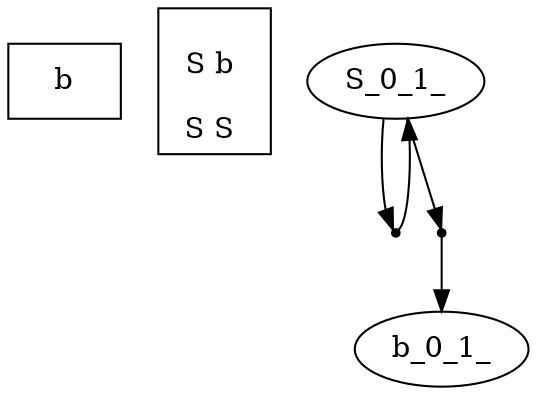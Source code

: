 digraph {
_input_[label ="b", shape = rectangle]_grammar_[label ="
\lS b 
\lS S ", shape = rectangle]
node[ ordering ="out"];
graph[ overlap =false, splines = true];
S_0_1_[label="S_0_1_"];
S_0_1_0[shape = point,label="S_0_1_0"];
S_0_1_->S_0_1_0;
S_0_1_[label="S_0_1_"];
S_0_1_0->S_0_1_;
S_0_1_1[shape = point,label="S_0_1_1"];
S_0_1_->S_0_1_1;
b_0_1_[label="b_0_1_"];
S_0_1_1->b_0_1_;
}
